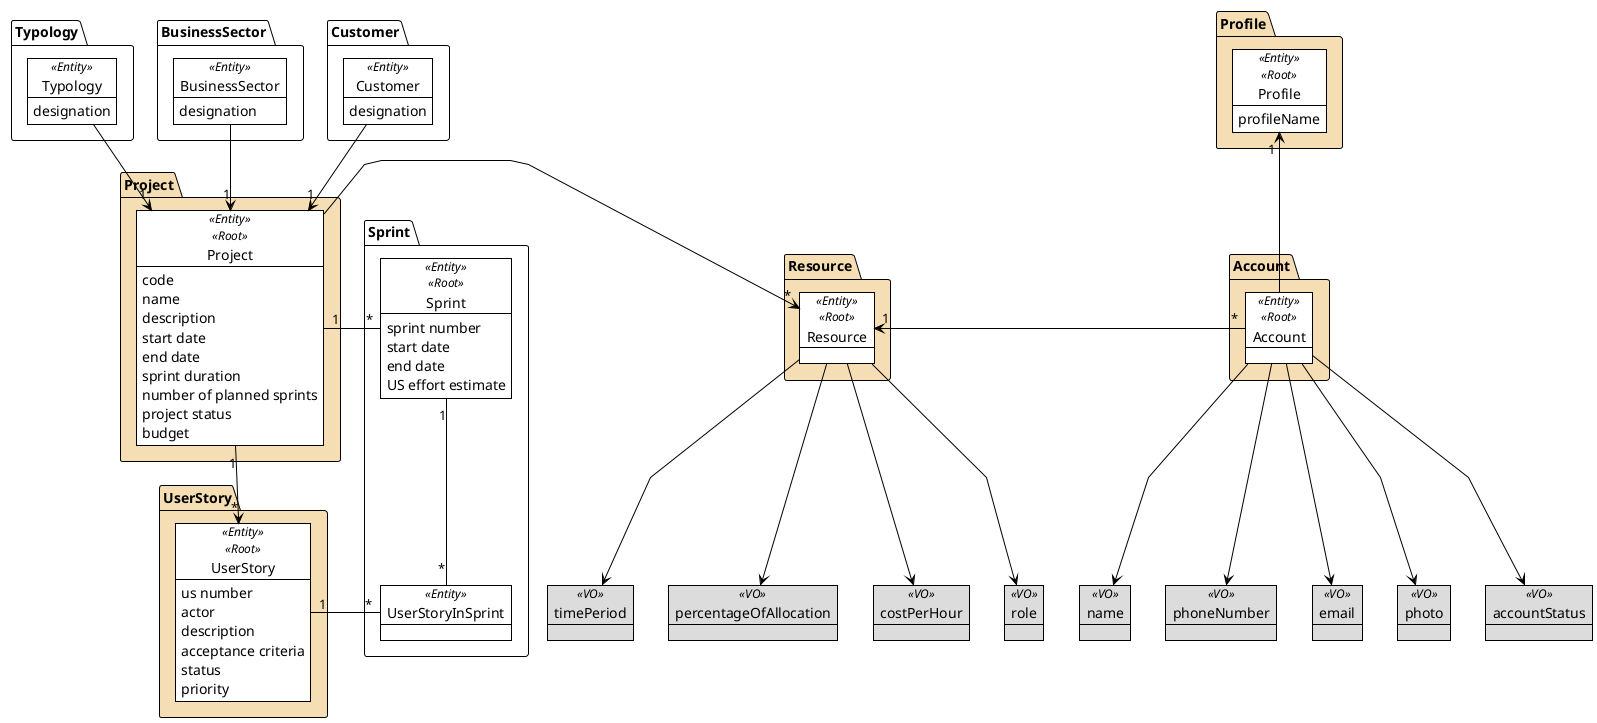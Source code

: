 @startuml
!theme plain
skinparam linetype polyline
package "Account" as Acc #Wheat{
    Object Account <<Entity>> <<Root>> {
    }
}
Object name <<VO>> #Gainsboro
Object phoneNumber <<VO>> #Gainsboro
Object email <<VO>> #Gainsboro
Object photo <<VO>> #Gainsboro
Object accountStatus <<VO>> #Gainsboro

Account -->  name
Account -->  phoneNumber
Account -->  email
Account -->  photo
Account -->  accountStatus

package "Resource" as Res #Wheat {
    Object Resource <<Entity>> <<Root>> {
    }
}

Object timePeriod <<VO>> #Gainsboro
Object percentageOfAllocation <<VO>> #Gainsboro
Object costPerHour <<VO>> #Gainsboro
Object role <<VO>> #Gainsboro

Resource --> timePeriod
Resource --> percentageOfAllocation
Resource --> costPerHour
Resource --> role


package "Project" as Proj #Wheat {
    Object Project <<Entity>> <<Root>> {
    code
    name
    description
    start date
    end date
    sprint duration
    number of planned sprints
    project status
    budget
    }
}

package Typology as Typo {
    Object Typology <<Entity>> {
    designation
    }
    }

package BusinessSector as Bus {
Object BusinessSector <<Entity>> {
            designation
            }
            }

package Customer as Cost {
    Object Customer <<Entity>> {
    designation
    }
    }

package "Sprint" as Spr {
    Object Sprint <<Entity>> <<Root>> {
    sprint number
    start date
    end date
    US effort estimate
    }
    Object UserStoryInSprint <<Entity>> {
    }
}
package "UserStory" as US #Wheat{
    Object UserStory <<Entity>> <<Root>> {
    us number
    actor
    description
    acceptance criteria
    status
    priority
    }
}


package "Profile" as Prof #Wheat {
Object Profile <<Entity>> <<Root>> {
profileName
}


BusinessSector --> "1" Project
Customer --> "1" Project
Typology --> "1" Project
Sprint "1" -- "*" UserStoryInSprint
Account -up-> "             1" Profile
'Resource "1" -down- "1" Role
Project "1" - "*" Sprint
Project "1" -> "*" UserStory
Project -left-> "*" Resource
UserStoryInSprint "*" - "1" UserStory
Resource "1" <- "*" Account
@enduml
